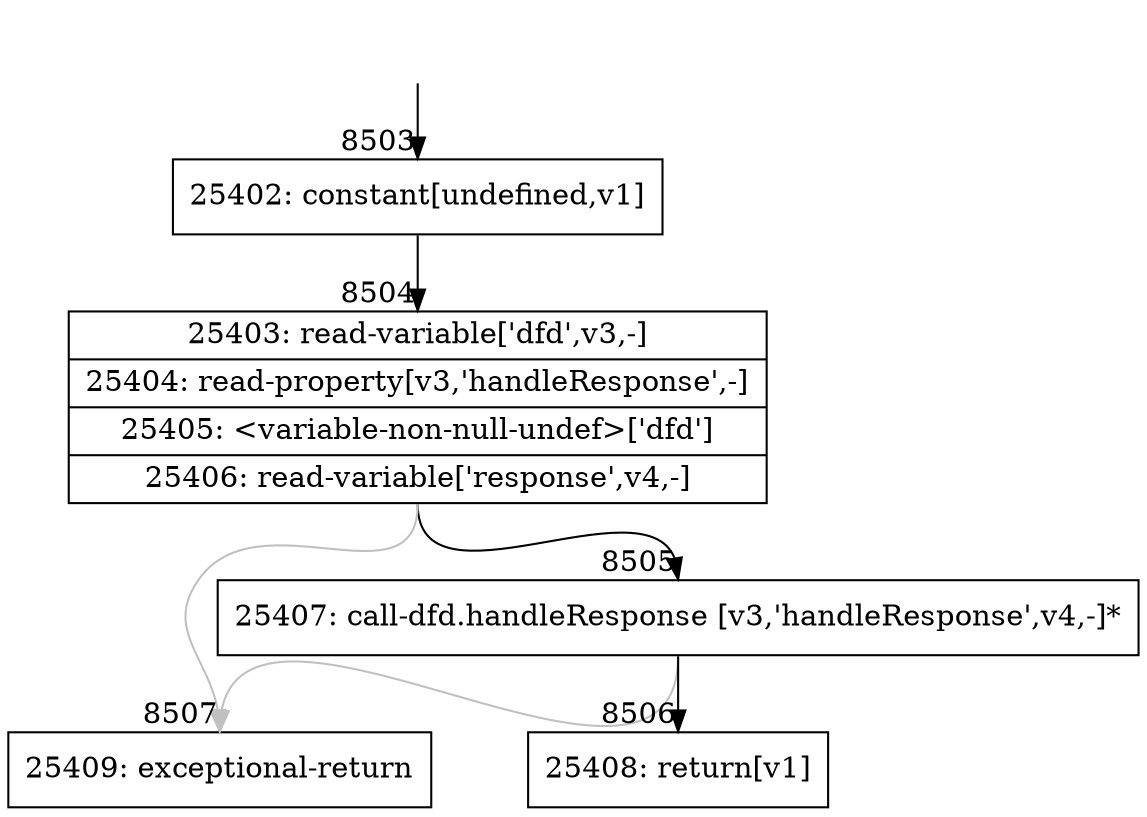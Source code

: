 digraph {
rankdir="TD"
BB_entry574[shape=none,label=""];
BB_entry574 -> BB8503 [tailport=s, headport=n, headlabel="    8503"]
BB8503 [shape=record label="{25402: constant[undefined,v1]}" ] 
BB8503 -> BB8504 [tailport=s, headport=n, headlabel="      8504"]
BB8504 [shape=record label="{25403: read-variable['dfd',v3,-]|25404: read-property[v3,'handleResponse',-]|25405: \<variable-non-null-undef\>['dfd']|25406: read-variable['response',v4,-]}" ] 
BB8504 -> BB8505 [tailport=s, headport=n, headlabel="      8505"]
BB8504 -> BB8507 [tailport=s, headport=n, color=gray, headlabel="      8507"]
BB8505 [shape=record label="{25407: call-dfd.handleResponse [v3,'handleResponse',v4,-]*}" ] 
BB8505 -> BB8506 [tailport=s, headport=n, headlabel="      8506"]
BB8505 -> BB8507 [tailport=s, headport=n, color=gray]
BB8506 [shape=record label="{25408: return[v1]}" ] 
BB8507 [shape=record label="{25409: exceptional-return}" ] 
//#$~ 11921
}
